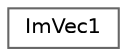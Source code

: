 digraph "Graphical Class Hierarchy"
{
 // LATEX_PDF_SIZE
  bgcolor="transparent";
  edge [fontname=Helvetica,fontsize=10,labelfontname=Helvetica,labelfontsize=10];
  node [fontname=Helvetica,fontsize=10,shape=box,height=0.2,width=0.4];
  rankdir="LR";
  Node0 [label="ImVec1",height=0.2,width=0.4,color="grey40", fillcolor="white", style="filled",URL="$struct_im_vec1.html",tooltip=" "];
}
